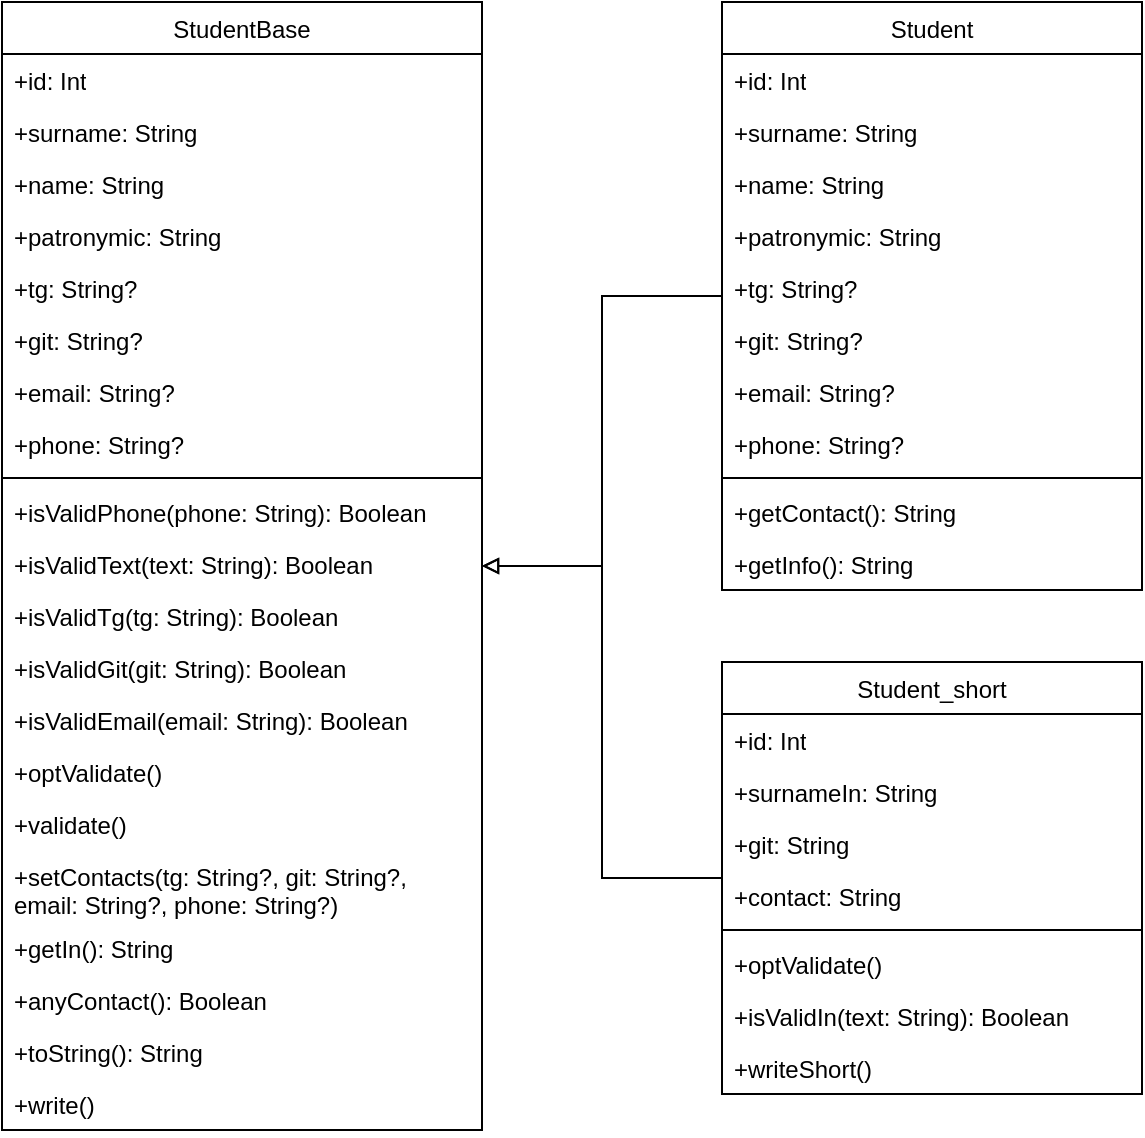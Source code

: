 <?xml version="1.0" encoding="UTF-8"?>
<mxfile version="25.0.1"><diagram name="Страница — 1" id="bVKTpgWmOsVaOyua8NCS"><mxGraphModel dx="751" dy="754" grid="1" gridSize="10" guides="1" tooltips="1" connect="1" arrows="1" fold="1" page="1" pageScale="1" pageWidth="827" pageHeight="1169" math="0" shadow="0"><root><mxCell id="0"/><mxCell id="1" parent="0"/><mxCell id="sfsFLUbqQns9yZeQdELg-48" style="edgeStyle=orthogonalEdgeStyle;rounded=0;orthogonalLoop=1;jettySize=auto;html=1;endArrow=block;endFill=0;" parent="1" source="_FC31g5Uvyz9J8IQCSE6-10" target="sfsFLUbqQns9yZeQdELg-1" edge="1"><mxGeometry relative="1" as="geometry"/></mxCell><mxCell id="_FC31g5Uvyz9J8IQCSE6-10" value="&lt;span style=&quot;font-weight: 400;&quot;&gt;Student&lt;/span&gt;" style="swimlane;fontStyle=1;align=center;verticalAlign=top;childLayout=stackLayout;horizontal=1;startSize=26;horizontalStack=0;resizeParent=1;resizeParentMax=0;resizeLast=0;collapsible=1;marginBottom=0;whiteSpace=wrap;html=1;" parent="1" vertex="1"><mxGeometry x="370" y="10" width="210" height="294" as="geometry"/></mxCell><mxCell id="sfsFLUbqQns9yZeQdELg-24" value="+id: Int" style="text;strokeColor=none;fillColor=none;align=left;verticalAlign=top;spacingLeft=4;spacingRight=4;overflow=hidden;rotatable=0;points=[[0,0.5],[1,0.5]];portConstraint=eastwest;whiteSpace=wrap;html=1;" parent="_FC31g5Uvyz9J8IQCSE6-10" vertex="1"><mxGeometry y="26" width="210" height="26" as="geometry"/></mxCell><mxCell id="sfsFLUbqQns9yZeQdELg-25" value="+surname: String" style="text;strokeColor=none;fillColor=none;align=left;verticalAlign=top;spacingLeft=4;spacingRight=4;overflow=hidden;rotatable=0;points=[[0,0.5],[1,0.5]];portConstraint=eastwest;whiteSpace=wrap;html=1;" parent="_FC31g5Uvyz9J8IQCSE6-10" vertex="1"><mxGeometry y="52" width="210" height="26" as="geometry"/></mxCell><mxCell id="sfsFLUbqQns9yZeQdELg-26" value="+name: String" style="text;strokeColor=none;fillColor=none;align=left;verticalAlign=top;spacingLeft=4;spacingRight=4;overflow=hidden;rotatable=0;points=[[0,0.5],[1,0.5]];portConstraint=eastwest;whiteSpace=wrap;html=1;" parent="_FC31g5Uvyz9J8IQCSE6-10" vertex="1"><mxGeometry y="78" width="210" height="26" as="geometry"/></mxCell><mxCell id="sfsFLUbqQns9yZeQdELg-27" value="+patronymic: String" style="text;strokeColor=none;fillColor=none;align=left;verticalAlign=top;spacingLeft=4;spacingRight=4;overflow=hidden;rotatable=0;points=[[0,0.5],[1,0.5]];portConstraint=eastwest;whiteSpace=wrap;html=1;" parent="_FC31g5Uvyz9J8IQCSE6-10" vertex="1"><mxGeometry y="104" width="210" height="26" as="geometry"/></mxCell><mxCell id="sfsFLUbqQns9yZeQdELg-28" value="+tg: String?" style="text;strokeColor=none;fillColor=none;align=left;verticalAlign=top;spacingLeft=4;spacingRight=4;overflow=hidden;rotatable=0;points=[[0,0.5],[1,0.5]];portConstraint=eastwest;whiteSpace=wrap;html=1;" parent="_FC31g5Uvyz9J8IQCSE6-10" vertex="1"><mxGeometry y="130" width="210" height="26" as="geometry"/></mxCell><mxCell id="sfsFLUbqQns9yZeQdELg-29" value="+git: String?" style="text;strokeColor=none;fillColor=none;align=left;verticalAlign=top;spacingLeft=4;spacingRight=4;overflow=hidden;rotatable=0;points=[[0,0.5],[1,0.5]];portConstraint=eastwest;whiteSpace=wrap;html=1;" parent="_FC31g5Uvyz9J8IQCSE6-10" vertex="1"><mxGeometry y="156" width="210" height="26" as="geometry"/></mxCell><mxCell id="sfsFLUbqQns9yZeQdELg-30" value="+email: String?" style="text;strokeColor=none;fillColor=none;align=left;verticalAlign=top;spacingLeft=4;spacingRight=4;overflow=hidden;rotatable=0;points=[[0,0.5],[1,0.5]];portConstraint=eastwest;whiteSpace=wrap;html=1;" parent="_FC31g5Uvyz9J8IQCSE6-10" vertex="1"><mxGeometry y="182" width="210" height="26" as="geometry"/></mxCell><mxCell id="sfsFLUbqQns9yZeQdELg-31" value="+phone: String?" style="text;strokeColor=none;fillColor=none;align=left;verticalAlign=top;spacingLeft=4;spacingRight=4;overflow=hidden;rotatable=0;points=[[0,0.5],[1,0.5]];portConstraint=eastwest;whiteSpace=wrap;html=1;" parent="_FC31g5Uvyz9J8IQCSE6-10" vertex="1"><mxGeometry y="208" width="210" height="26" as="geometry"/></mxCell><mxCell id="_FC31g5Uvyz9J8IQCSE6-12" value="" style="line;strokeWidth=1;fillColor=none;align=left;verticalAlign=middle;spacingTop=-1;spacingLeft=3;spacingRight=3;rotatable=0;labelPosition=right;points=[];portConstraint=eastwest;strokeColor=inherit;" parent="_FC31g5Uvyz9J8IQCSE6-10" vertex="1"><mxGeometry y="234" width="210" height="8" as="geometry"/></mxCell><mxCell id="_FC31g5Uvyz9J8IQCSE6-22" value="&lt;div&gt;+getContact(): String&lt;br&gt;&lt;/div&gt;" style="text;strokeColor=none;fillColor=none;align=left;verticalAlign=top;spacingLeft=4;spacingRight=4;overflow=hidden;rotatable=0;points=[[0,0.5],[1,0.5]];portConstraint=eastwest;whiteSpace=wrap;html=1;" parent="_FC31g5Uvyz9J8IQCSE6-10" vertex="1"><mxGeometry y="242" width="210" height="26" as="geometry"/></mxCell><mxCell id="_FC31g5Uvyz9J8IQCSE6-23" value="+getInfo(): String" style="text;strokeColor=none;fillColor=none;align=left;verticalAlign=top;spacingLeft=4;spacingRight=4;overflow=hidden;rotatable=0;points=[[0,0.5],[1,0.5]];portConstraint=eastwest;whiteSpace=wrap;html=1;" parent="_FC31g5Uvyz9J8IQCSE6-10" vertex="1"><mxGeometry y="268" width="210" height="26" as="geometry"/></mxCell><mxCell id="sfsFLUbqQns9yZeQdELg-1" value="&lt;span style=&quot;font-weight: 400;&quot;&gt;StudentBase&lt;/span&gt;" style="swimlane;fontStyle=1;align=center;verticalAlign=top;childLayout=stackLayout;horizontal=1;startSize=26;horizontalStack=0;resizeParent=1;resizeParentMax=0;resizeLast=0;collapsible=1;marginBottom=0;whiteSpace=wrap;html=1;" parent="1" vertex="1"><mxGeometry x="10" y="10" width="240" height="564" as="geometry"/></mxCell><mxCell id="sfsFLUbqQns9yZeQdELg-2" value="+id: Int" style="text;strokeColor=none;fillColor=none;align=left;verticalAlign=top;spacingLeft=4;spacingRight=4;overflow=hidden;rotatable=0;points=[[0,0.5],[1,0.5]];portConstraint=eastwest;whiteSpace=wrap;html=1;" parent="sfsFLUbqQns9yZeQdELg-1" vertex="1"><mxGeometry y="26" width="240" height="26" as="geometry"/></mxCell><mxCell id="sfsFLUbqQns9yZeQdELg-3" value="+surname: String" style="text;strokeColor=none;fillColor=none;align=left;verticalAlign=top;spacingLeft=4;spacingRight=4;overflow=hidden;rotatable=0;points=[[0,0.5],[1,0.5]];portConstraint=eastwest;whiteSpace=wrap;html=1;" parent="sfsFLUbqQns9yZeQdELg-1" vertex="1"><mxGeometry y="52" width="240" height="26" as="geometry"/></mxCell><mxCell id="sfsFLUbqQns9yZeQdELg-4" value="+name: String" style="text;strokeColor=none;fillColor=none;align=left;verticalAlign=top;spacingLeft=4;spacingRight=4;overflow=hidden;rotatable=0;points=[[0,0.5],[1,0.5]];portConstraint=eastwest;whiteSpace=wrap;html=1;" parent="sfsFLUbqQns9yZeQdELg-1" vertex="1"><mxGeometry y="78" width="240" height="26" as="geometry"/></mxCell><mxCell id="sfsFLUbqQns9yZeQdELg-5" value="+patronymic: String" style="text;strokeColor=none;fillColor=none;align=left;verticalAlign=top;spacingLeft=4;spacingRight=4;overflow=hidden;rotatable=0;points=[[0,0.5],[1,0.5]];portConstraint=eastwest;whiteSpace=wrap;html=1;" parent="sfsFLUbqQns9yZeQdELg-1" vertex="1"><mxGeometry y="104" width="240" height="26" as="geometry"/></mxCell><mxCell id="sfsFLUbqQns9yZeQdELg-6" value="+tg: String?" style="text;strokeColor=none;fillColor=none;align=left;verticalAlign=top;spacingLeft=4;spacingRight=4;overflow=hidden;rotatable=0;points=[[0,0.5],[1,0.5]];portConstraint=eastwest;whiteSpace=wrap;html=1;" parent="sfsFLUbqQns9yZeQdELg-1" vertex="1"><mxGeometry y="130" width="240" height="26" as="geometry"/></mxCell><mxCell id="sfsFLUbqQns9yZeQdELg-7" value="+git: String?" style="text;strokeColor=none;fillColor=none;align=left;verticalAlign=top;spacingLeft=4;spacingRight=4;overflow=hidden;rotatable=0;points=[[0,0.5],[1,0.5]];portConstraint=eastwest;whiteSpace=wrap;html=1;" parent="sfsFLUbqQns9yZeQdELg-1" vertex="1"><mxGeometry y="156" width="240" height="26" as="geometry"/></mxCell><mxCell id="sfsFLUbqQns9yZeQdELg-8" value="+email: String?" style="text;strokeColor=none;fillColor=none;align=left;verticalAlign=top;spacingLeft=4;spacingRight=4;overflow=hidden;rotatable=0;points=[[0,0.5],[1,0.5]];portConstraint=eastwest;whiteSpace=wrap;html=1;" parent="sfsFLUbqQns9yZeQdELg-1" vertex="1"><mxGeometry y="182" width="240" height="26" as="geometry"/></mxCell><mxCell id="sfsFLUbqQns9yZeQdELg-9" value="+phone: String?" style="text;strokeColor=none;fillColor=none;align=left;verticalAlign=top;spacingLeft=4;spacingRight=4;overflow=hidden;rotatable=0;points=[[0,0.5],[1,0.5]];portConstraint=eastwest;whiteSpace=wrap;html=1;" parent="sfsFLUbqQns9yZeQdELg-1" vertex="1"><mxGeometry y="208" width="240" height="26" as="geometry"/></mxCell><mxCell id="sfsFLUbqQns9yZeQdELg-10" value="" style="line;strokeWidth=1;fillColor=none;align=left;verticalAlign=middle;spacingTop=-1;spacingLeft=3;spacingRight=3;rotatable=0;labelPosition=right;points=[];portConstraint=eastwest;strokeColor=inherit;" parent="sfsFLUbqQns9yZeQdELg-1" vertex="1"><mxGeometry y="234" width="240" height="8" as="geometry"/></mxCell><mxCell id="sfsFLUbqQns9yZeQdELg-11" value="&lt;div&gt;+isValidPhone(phone: String): Boolean&lt;br&gt;&lt;/div&gt;" style="text;strokeColor=none;fillColor=none;align=left;verticalAlign=top;spacingLeft=4;spacingRight=4;overflow=hidden;rotatable=0;points=[[0,0.5],[1,0.5]];portConstraint=eastwest;whiteSpace=wrap;html=1;" parent="sfsFLUbqQns9yZeQdELg-1" vertex="1"><mxGeometry y="242" width="240" height="26" as="geometry"/></mxCell><mxCell id="sfsFLUbqQns9yZeQdELg-12" value="+isValidText(text: String): Boolean" style="text;strokeColor=none;fillColor=none;align=left;verticalAlign=top;spacingLeft=4;spacingRight=4;overflow=hidden;rotatable=0;points=[[0,0.5],[1,0.5]];portConstraint=eastwest;whiteSpace=wrap;html=1;" parent="sfsFLUbqQns9yZeQdELg-1" vertex="1"><mxGeometry y="268" width="240" height="26" as="geometry"/></mxCell><mxCell id="sfsFLUbqQns9yZeQdELg-13" value="+isValidTg(tg: String): Boolean" style="text;strokeColor=none;fillColor=none;align=left;verticalAlign=top;spacingLeft=4;spacingRight=4;overflow=hidden;rotatable=0;points=[[0,0.5],[1,0.5]];portConstraint=eastwest;whiteSpace=wrap;html=1;" parent="sfsFLUbqQns9yZeQdELg-1" vertex="1"><mxGeometry y="294" width="240" height="26" as="geometry"/></mxCell><mxCell id="sfsFLUbqQns9yZeQdELg-14" value="+isValidGit(git: String): Boolean" style="text;strokeColor=none;fillColor=none;align=left;verticalAlign=top;spacingLeft=4;spacingRight=4;overflow=hidden;rotatable=0;points=[[0,0.5],[1,0.5]];portConstraint=eastwest;whiteSpace=wrap;html=1;" parent="sfsFLUbqQns9yZeQdELg-1" vertex="1"><mxGeometry y="320" width="240" height="26" as="geometry"/></mxCell><mxCell id="sfsFLUbqQns9yZeQdELg-16" value="+isValidEmail(email: String): Boolean" style="text;strokeColor=none;fillColor=none;align=left;verticalAlign=top;spacingLeft=4;spacingRight=4;overflow=hidden;rotatable=0;points=[[0,0.5],[1,0.5]];portConstraint=eastwest;whiteSpace=wrap;html=1;" parent="sfsFLUbqQns9yZeQdELg-1" vertex="1"><mxGeometry y="346" width="240" height="26" as="geometry"/></mxCell><mxCell id="sfsFLUbqQns9yZeQdELg-17" value="+optValidate()" style="text;strokeColor=none;fillColor=none;align=left;verticalAlign=top;spacingLeft=4;spacingRight=4;overflow=hidden;rotatable=0;points=[[0,0.5],[1,0.5]];portConstraint=eastwest;whiteSpace=wrap;html=1;" parent="sfsFLUbqQns9yZeQdELg-1" vertex="1"><mxGeometry y="372" width="240" height="26" as="geometry"/></mxCell><mxCell id="sfsFLUbqQns9yZeQdELg-18" value="+validate()" style="text;strokeColor=none;fillColor=none;align=left;verticalAlign=top;spacingLeft=4;spacingRight=4;overflow=hidden;rotatable=0;points=[[0,0.5],[1,0.5]];portConstraint=eastwest;whiteSpace=wrap;html=1;" parent="sfsFLUbqQns9yZeQdELg-1" vertex="1"><mxGeometry y="398" width="240" height="26" as="geometry"/></mxCell><mxCell id="sfsFLUbqQns9yZeQdELg-19" value="+setContacts(tg: String?, git: String?, email: String?, phone: String?)" style="text;strokeColor=none;fillColor=none;align=left;verticalAlign=top;spacingLeft=4;spacingRight=4;overflow=hidden;rotatable=0;points=[[0,0.5],[1,0.5]];portConstraint=eastwest;whiteSpace=wrap;html=1;" parent="sfsFLUbqQns9yZeQdELg-1" vertex="1"><mxGeometry y="424" width="240" height="36" as="geometry"/></mxCell><mxCell id="sfsFLUbqQns9yZeQdELg-20" value="+getIn(): String" style="text;strokeColor=none;fillColor=none;align=left;verticalAlign=top;spacingLeft=4;spacingRight=4;overflow=hidden;rotatable=0;points=[[0,0.5],[1,0.5]];portConstraint=eastwest;whiteSpace=wrap;html=1;" parent="sfsFLUbqQns9yZeQdELg-1" vertex="1"><mxGeometry y="460" width="240" height="26" as="geometry"/></mxCell><mxCell id="sfsFLUbqQns9yZeQdELg-21" value="+anyContact(): Boolean" style="text;strokeColor=none;fillColor=none;align=left;verticalAlign=top;spacingLeft=4;spacingRight=4;overflow=hidden;rotatable=0;points=[[0,0.5],[1,0.5]];portConstraint=eastwest;whiteSpace=wrap;html=1;" parent="sfsFLUbqQns9yZeQdELg-1" vertex="1"><mxGeometry y="486" width="240" height="26" as="geometry"/></mxCell><mxCell id="sfsFLUbqQns9yZeQdELg-22" value="+toString(): String" style="text;strokeColor=none;fillColor=none;align=left;verticalAlign=top;spacingLeft=4;spacingRight=4;overflow=hidden;rotatable=0;points=[[0,0.5],[1,0.5]];portConstraint=eastwest;whiteSpace=wrap;html=1;" parent="sfsFLUbqQns9yZeQdELg-1" vertex="1"><mxGeometry y="512" width="240" height="26" as="geometry"/></mxCell><mxCell id="sfsFLUbqQns9yZeQdELg-23" value="+write()&amp;nbsp;" style="text;strokeColor=none;fillColor=none;align=left;verticalAlign=top;spacingLeft=4;spacingRight=4;overflow=hidden;rotatable=0;points=[[0,0.5],[1,0.5]];portConstraint=eastwest;whiteSpace=wrap;html=1;" parent="sfsFLUbqQns9yZeQdELg-1" vertex="1"><mxGeometry y="538" width="240" height="26" as="geometry"/></mxCell><mxCell id="sfsFLUbqQns9yZeQdELg-47" style="edgeStyle=orthogonalEdgeStyle;rounded=0;orthogonalLoop=1;jettySize=auto;html=1;endArrow=block;endFill=0;" parent="1" source="sfsFLUbqQns9yZeQdELg-32" target="sfsFLUbqQns9yZeQdELg-1" edge="1"><mxGeometry relative="1" as="geometry"/></mxCell><mxCell id="sfsFLUbqQns9yZeQdELg-32" value="&lt;span style=&quot;font-weight: 400;&quot;&gt;Student_short&lt;/span&gt;" style="swimlane;fontStyle=1;align=center;verticalAlign=top;childLayout=stackLayout;horizontal=1;startSize=26;horizontalStack=0;resizeParent=1;resizeParentMax=0;resizeLast=0;collapsible=1;marginBottom=0;whiteSpace=wrap;html=1;" parent="1" vertex="1"><mxGeometry x="370" y="340" width="210" height="216" as="geometry"/></mxCell><mxCell id="sfsFLUbqQns9yZeQdELg-33" value="+id: Int" style="text;strokeColor=none;fillColor=none;align=left;verticalAlign=top;spacingLeft=4;spacingRight=4;overflow=hidden;rotatable=0;points=[[0,0.5],[1,0.5]];portConstraint=eastwest;whiteSpace=wrap;html=1;" parent="sfsFLUbqQns9yZeQdELg-32" vertex="1"><mxGeometry y="26" width="210" height="26" as="geometry"/></mxCell><mxCell id="sfsFLUbqQns9yZeQdELg-34" value="+surnameIn: String" style="text;strokeColor=none;fillColor=none;align=left;verticalAlign=top;spacingLeft=4;spacingRight=4;overflow=hidden;rotatable=0;points=[[0,0.5],[1,0.5]];portConstraint=eastwest;whiteSpace=wrap;html=1;" parent="sfsFLUbqQns9yZeQdELg-32" vertex="1"><mxGeometry y="52" width="210" height="26" as="geometry"/></mxCell><mxCell id="sfsFLUbqQns9yZeQdELg-38" value="+git: String" style="text;strokeColor=none;fillColor=none;align=left;verticalAlign=top;spacingLeft=4;spacingRight=4;overflow=hidden;rotatable=0;points=[[0,0.5],[1,0.5]];portConstraint=eastwest;whiteSpace=wrap;html=1;" parent="sfsFLUbqQns9yZeQdELg-32" vertex="1"><mxGeometry y="78" width="210" height="26" as="geometry"/></mxCell><mxCell id="sfsFLUbqQns9yZeQdELg-40" value="+contact: String" style="text;strokeColor=none;fillColor=none;align=left;verticalAlign=top;spacingLeft=4;spacingRight=4;overflow=hidden;rotatable=0;points=[[0,0.5],[1,0.5]];portConstraint=eastwest;whiteSpace=wrap;html=1;" parent="sfsFLUbqQns9yZeQdELg-32" vertex="1"><mxGeometry y="104" width="210" height="26" as="geometry"/></mxCell><mxCell id="sfsFLUbqQns9yZeQdELg-41" value="" style="line;strokeWidth=1;fillColor=none;align=left;verticalAlign=middle;spacingTop=-1;spacingLeft=3;spacingRight=3;rotatable=0;labelPosition=right;points=[];portConstraint=eastwest;strokeColor=inherit;" parent="sfsFLUbqQns9yZeQdELg-32" vertex="1"><mxGeometry y="130" width="210" height="8" as="geometry"/></mxCell><mxCell id="sfsFLUbqQns9yZeQdELg-42" value="&lt;div&gt;+optValidate()&lt;br&gt;&lt;/div&gt;" style="text;strokeColor=none;fillColor=none;align=left;verticalAlign=top;spacingLeft=4;spacingRight=4;overflow=hidden;rotatable=0;points=[[0,0.5],[1,0.5]];portConstraint=eastwest;whiteSpace=wrap;html=1;" parent="sfsFLUbqQns9yZeQdELg-32" vertex="1"><mxGeometry y="138" width="210" height="26" as="geometry"/></mxCell><mxCell id="sfsFLUbqQns9yZeQdELg-43" value="+isValidIn(text: String): Boolean" style="text;strokeColor=none;fillColor=none;align=left;verticalAlign=top;spacingLeft=4;spacingRight=4;overflow=hidden;rotatable=0;points=[[0,0.5],[1,0.5]];portConstraint=eastwest;whiteSpace=wrap;html=1;" parent="sfsFLUbqQns9yZeQdELg-32" vertex="1"><mxGeometry y="164" width="210" height="26" as="geometry"/></mxCell><mxCell id="sfsFLUbqQns9yZeQdELg-44" value="+writeShort()" style="text;strokeColor=none;fillColor=none;align=left;verticalAlign=top;spacingLeft=4;spacingRight=4;overflow=hidden;rotatable=0;points=[[0,0.5],[1,0.5]];portConstraint=eastwest;whiteSpace=wrap;html=1;" parent="sfsFLUbqQns9yZeQdELg-32" vertex="1"><mxGeometry y="190" width="210" height="26" as="geometry"/></mxCell></root></mxGraphModel></diagram></mxfile>